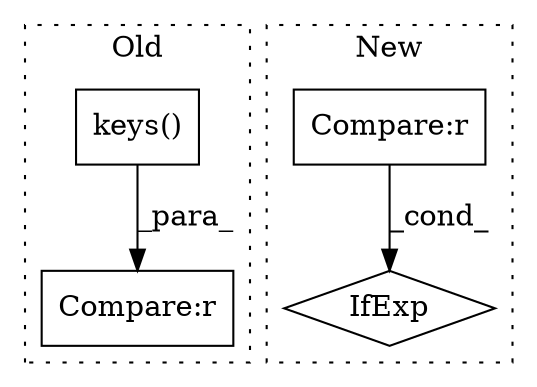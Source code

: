 digraph G {
subgraph cluster0 {
1 [label="keys()" a="75" s="19126" l="21" shape="box"];
4 [label="Compare:r" a="40" s="19115" l="32" shape="box"];
label = "Old";
style="dotted";
}
subgraph cluster1 {
2 [label="IfExp" a="51" s="18962,18983" l="4,6" shape="diamond"];
3 [label="Compare:r" a="40" s="18966" l="17" shape="box"];
label = "New";
style="dotted";
}
1 -> 4 [label="_para_"];
3 -> 2 [label="_cond_"];
}